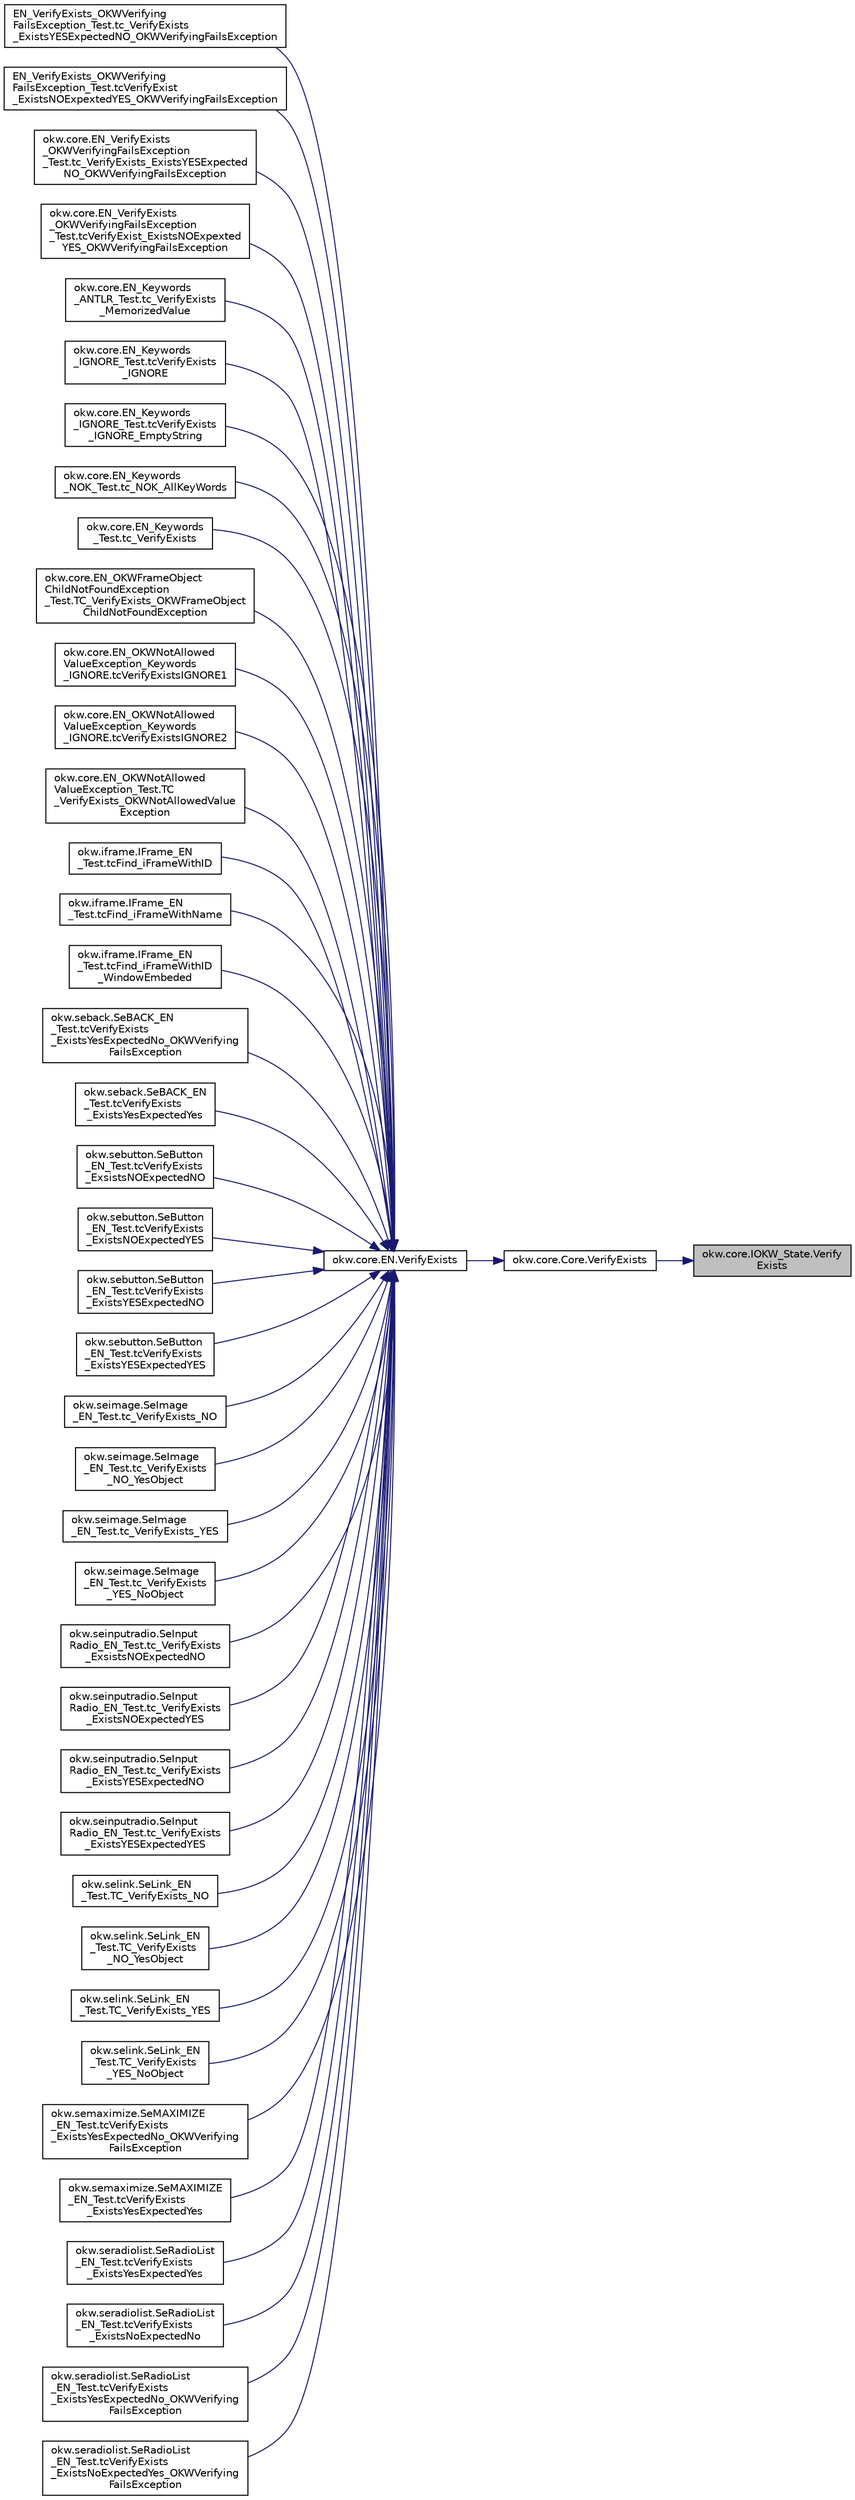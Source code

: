 digraph "okw.core.IOKW_State.VerifyExists"
{
 // INTERACTIVE_SVG=YES
 // LATEX_PDF_SIZE
  edge [fontname="Helvetica",fontsize="10",labelfontname="Helvetica",labelfontsize="10"];
  node [fontname="Helvetica",fontsize="10",shape=record];
  rankdir="RL";
  Node4204 [label="okw.core.IOKW_State.Verify\lExists",height=0.2,width=0.4,color="black", fillcolor="grey75", style="filled", fontcolor="black",tooltip="Prüft, ob das gegebene Objekt existiert."];
  Node4204 -> Node4205 [dir="back",color="midnightblue",fontsize="10",style="solid",fontname="Helvetica"];
  Node4205 [label="okw.core.Core.VerifyExists",height=0.2,width=0.4,color="black", fillcolor="white", style="filled",URL="$classokw_1_1core_1_1_core.html#a47af0e08b2bde199fc5d10dee040ac1b",tooltip="Prüft, ob das gegebene Objekt existiert."];
  Node4205 -> Node4206 [dir="back",color="midnightblue",fontsize="10",style="solid",fontname="Helvetica"];
  Node4206 [label="okw.core.EN.VerifyExists",height=0.2,width=0.4,color="black", fillcolor="white", style="filled",URL="$classokw_1_1core_1_1_e_n.html#afbdb32a44d83abbf58222e5920004f28",tooltip="Prüft, ob das gegebene Objekt existiert."];
  Node4206 -> Node4207 [dir="back",color="midnightblue",fontsize="10",style="solid",fontname="Helvetica"];
  Node4207 [label="EN_VerifyExists_OKWVerifying\lFailsException_Test.tc_VerifyExists\l_ExistsYESExpectedNO_OKWVerifyingFailsException",height=0.2,width=0.4,color="black", fillcolor="white", style="filled",URL="$class_e_n___verify_exists___o_k_w_verifying_fails_exception___test.html#ad46469e1f777969702b7b8290db96e9a",tooltip="Prüft, ob die Ausnahme OKWVerifyingFailsException bei einem Soll/Ist-Vergleich ausgelöst wird."];
  Node4206 -> Node4208 [dir="back",color="midnightblue",fontsize="10",style="solid",fontname="Helvetica"];
  Node4208 [label="EN_VerifyExists_OKWVerifying\lFailsException_Test.tcVerifyExist\l_ExistsNOExpextedYES_OKWVerifyingFailsException",height=0.2,width=0.4,color="black", fillcolor="white", style="filled",URL="$class_e_n___verify_exists___o_k_w_verifying_fails_exception___test.html#a7090140896a0e2476c8c548bfcab9da6",tooltip="Prüft, ob die Ausnahme OKWVerifyingFailsException bei einem Soll/Ist-Vergleich ausgelöst wird."];
  Node4206 -> Node4209 [dir="back",color="midnightblue",fontsize="10",style="solid",fontname="Helvetica"];
  Node4209 [label="okw.core.EN_VerifyExists\l_OKWVerifyingFailsException\l_Test.tc_VerifyExists_ExistsYESExpected\lNO_OKWVerifyingFailsException",height=0.2,width=0.4,color="black", fillcolor="white", style="filled",URL="$classokw_1_1core_1_1_e_n___verify_exists___o_k_w_verifying_fails_exception___test.html#a2130383dc3dce6634d7a3b4367575e49",tooltip="Prüft, ob die Ausnahme OKWVerifyingFailsException bei einem Soll/Ist-Vergleich ausgelöst wird."];
  Node4206 -> Node4210 [dir="back",color="midnightblue",fontsize="10",style="solid",fontname="Helvetica"];
  Node4210 [label="okw.core.EN_VerifyExists\l_OKWVerifyingFailsException\l_Test.tcVerifyExist_ExistsNOExpexted\lYES_OKWVerifyingFailsException",height=0.2,width=0.4,color="black", fillcolor="white", style="filled",URL="$classokw_1_1core_1_1_e_n___verify_exists___o_k_w_verifying_fails_exception___test.html#aa1d3eda12dec57423561de4e08b12d29",tooltip="Prüft, ob die Ausnahme OKWVerifyingFailsException bei einem Soll/Ist-Vergleich ausgelöst wird."];
  Node4206 -> Node4211 [dir="back",color="midnightblue",fontsize="10",style="solid",fontname="Helvetica"];
  Node4211 [label="okw.core.EN_Keywords\l_ANTLR_Test.tc_VerifyExists\l_MemorizedValue",height=0.2,width=0.4,color="black", fillcolor="white", style="filled",URL="$classokw_1_1core_1_1_e_n___keywords___a_n_t_l_r___test.html#abdee71d00398ea1cae2d3a41e4b424d8",tooltip=" "];
  Node4206 -> Node4212 [dir="back",color="midnightblue",fontsize="10",style="solid",fontname="Helvetica"];
  Node4212 [label="okw.core.EN_Keywords\l_IGNORE_Test.tcVerifyExists\l_IGNORE",height=0.2,width=0.4,color="black", fillcolor="white", style="filled",URL="$classokw_1_1core_1_1_e_n___keywords___i_g_n_o_r_e___test.html#ac4883de015c35ba385e9f4aabbc3ffe0",tooltip="Prüft ob das Schlüsselwort beim Sollwert \"${IGNORE}\" die Ausführung ignoriert."];
  Node4206 -> Node4213 [dir="back",color="midnightblue",fontsize="10",style="solid",fontname="Helvetica"];
  Node4213 [label="okw.core.EN_Keywords\l_IGNORE_Test.tcVerifyExists\l_IGNORE_EmptyString",height=0.2,width=0.4,color="black", fillcolor="white", style="filled",URL="$classokw_1_1core_1_1_e_n___keywords___i_g_n_o_r_e___test.html#a29de8a59f4453138c4ccecfb3e608419",tooltip="Prüft ob das Schlüsselwort beim Sollwert \"\" die Ausführung ignoriert."];
  Node4206 -> Node4214 [dir="back",color="midnightblue",fontsize="10",style="solid",fontname="Helvetica"];
  Node4214 [label="okw.core.EN_Keywords\l_NOK_Test.tc_NOK_AllKeyWords",height=0.2,width=0.4,color="black", fillcolor="white", style="filled",URL="$classokw_1_1core_1_1_e_n___keywords___n_o_k___test.html#a81a960a2341dfb0e27da7871291c84dc",tooltip="Prüft methoden aufruf für einen einfachen Click."];
  Node4206 -> Node4215 [dir="back",color="midnightblue",fontsize="10",style="solid",fontname="Helvetica"];
  Node4215 [label="okw.core.EN_Keywords\l_Test.tc_VerifyExists",height=0.2,width=0.4,color="black", fillcolor="white", style="filled",URL="$classokw_1_1core_1_1_e_n___keywords___test.html#a8a804aa475fe4e5b89887345adfdb312",tooltip="\"Normaler\" Testfall für das Schlüsselwort VerifyExists."];
  Node4206 -> Node4216 [dir="back",color="midnightblue",fontsize="10",style="solid",fontname="Helvetica"];
  Node4216 [label="okw.core.EN_OKWFrameObject\lChildNotFoundException\l_Test.TC_VerifyExists_OKWFrameObject\lChildNotFoundException",height=0.2,width=0.4,color="black", fillcolor="white", style="filled",URL="$classokw_1_1core_1_1_e_n___o_k_w_frame_object_child_not_found_exception___test.html#ad5171c21b85fa5f3c77af61d15900d48",tooltip="Prüft ob die Ausnahme OKWFrameObjectChildNotFoundException durch die LFC-VerifyExists ausgelöst wird,..."];
  Node4206 -> Node4217 [dir="back",color="midnightblue",fontsize="10",style="solid",fontname="Helvetica"];
  Node4217 [label="okw.core.EN_OKWNotAllowed\lValueException_Keywords\l_IGNORE.tcVerifyExistsIGNORE1",height=0.2,width=0.4,color="black", fillcolor="white", style="filled",URL="$classokw_1_1core_1_1_e_n___o_k_w_not_allowed_value_exception___keywords___i_g_n_o_r_e.html#ae916bd8b565e8a0dc3072aab808afff5",tooltip="Prüft ob \"${IGNORE} \" die Ausnahme okw.exceptions.OKWNotAllowedValueException auslöst."];
  Node4206 -> Node4218 [dir="back",color="midnightblue",fontsize="10",style="solid",fontname="Helvetica"];
  Node4218 [label="okw.core.EN_OKWNotAllowed\lValueException_Keywords\l_IGNORE.tcVerifyExistsIGNORE2",height=0.2,width=0.4,color="black", fillcolor="white", style="filled",URL="$classokw_1_1core_1_1_e_n___o_k_w_not_allowed_value_exception___keywords___i_g_n_o_r_e.html#a28ed22208a9ecf63b3d82cf930b33d3d",tooltip="Prüft ob \"\"${IGNORE}${TCN}\" die Ausnahme okw.exceptions.OKWNotAllowedValueException auslöst."];
  Node4206 -> Node4219 [dir="back",color="midnightblue",fontsize="10",style="solid",fontname="Helvetica"];
  Node4219 [label="okw.core.EN_OKWNotAllowed\lValueException_Test.TC\l_VerifyExists_OKWNotAllowedValue\lException",height=0.2,width=0.4,color="black", fillcolor="white", style="filled",URL="$classokw_1_1core_1_1_e_n___o_k_w_not_allowed_value_exception___test.html#ad481169293cc4f455a075acc29290bcc",tooltip="Prüft ob die Ausnahme OKWNotAllowedValueException durch die LFC-VerifyExists ausgelöst wird,..."];
  Node4206 -> Node4220 [dir="back",color="midnightblue",fontsize="10",style="solid",fontname="Helvetica"];
  Node4220 [label="okw.iframe.IFrame_EN\l_Test.tcFind_iFrameWithID",height=0.2,width=0.4,color="black", fillcolor="white", style="filled",URL="$classokw_1_1iframe_1_1_i_frame___e_n___test.html#adee33017452489e5a0ef80aaafb626cc",tooltip="Testet die Implementierung des Schlüsselwortes ClickOn( FN ) für Klasse SeBACK ."];
  Node4206 -> Node4221 [dir="back",color="midnightblue",fontsize="10",style="solid",fontname="Helvetica"];
  Node4221 [label="okw.iframe.IFrame_EN\l_Test.tcFind_iFrameWithName",height=0.2,width=0.4,color="black", fillcolor="white", style="filled",URL="$classokw_1_1iframe_1_1_i_frame___e_n___test.html#aab35fb15a8b81f6ff5ac834683b47b7d",tooltip="Testet die Implementierung des Schlüsselwortes ClickOn( FN ) für Klasse SeBACK ."];
  Node4206 -> Node4222 [dir="back",color="midnightblue",fontsize="10",style="solid",fontname="Helvetica"];
  Node4222 [label="okw.iframe.IFrame_EN\l_Test.tcFind_iFrameWithID\l_WindowEmbeded",height=0.2,width=0.4,color="black", fillcolor="white", style="filled",URL="$classokw_1_1iframe_1_1_i_frame___e_n___test.html#ade87d4affe77d15eee6cfc4300957347",tooltip="Testet die Implementierung des Schlüsselwortes ClickOn( FN ) für Klasse SeBACK ."];
  Node4206 -> Node4223 [dir="back",color="midnightblue",fontsize="10",style="solid",fontname="Helvetica"];
  Node4223 [label="okw.seback.SeBACK_EN\l_Test.tcVerifyExists\l_ExistsYesExpectedNo_OKWVerifying\lFailsException",height=0.2,width=0.4,color="black", fillcolor="white", style="filled",URL="$classokw_1_1seback_1_1_se_b_a_c_k___e_n___test.html#a5df2649fd32ac463943bb1506e227e2c",tooltip="Test des Schlüsselwortes \"VerifyExists( FN, ExpVal ) für SeBACK."];
  Node4206 -> Node4224 [dir="back",color="midnightblue",fontsize="10",style="solid",fontname="Helvetica"];
  Node4224 [label="okw.seback.SeBACK_EN\l_Test.tcVerifyExists\l_ExistsYesExpectedYes",height=0.2,width=0.4,color="black", fillcolor="white", style="filled",URL="$classokw_1_1seback_1_1_se_b_a_c_k___e_n___test.html#a269e83d8c08548f4bbf51e23b6028d2c",tooltip="Prüft ob das BACK existiert."];
  Node4206 -> Node4225 [dir="back",color="midnightblue",fontsize="10",style="solid",fontname="Helvetica"];
  Node4225 [label="okw.sebutton.SeButton\l_EN_Test.tcVerifyExists\l_ExsistsNOExpectedNO",height=0.2,width=0.4,color="black", fillcolor="white", style="filled",URL="$classokw_1_1sebutton_1_1_se_button___e_n___test.html#aaa4a805e0cc88ae11f3b3a8d7d44922e",tooltip="Test des Schlüsselwortes VerifyExists für den GUI-Adapter SeButton."];
  Node4206 -> Node4226 [dir="back",color="midnightblue",fontsize="10",style="solid",fontname="Helvetica"];
  Node4226 [label="okw.sebutton.SeButton\l_EN_Test.tcVerifyExists\l_ExistsNOExpectedYES",height=0.2,width=0.4,color="black", fillcolor="white", style="filled",URL="$classokw_1_1sebutton_1_1_se_button___e_n___test.html#a6d5129b25a5e812f2a075e28a942b1a4",tooltip="Test des Schlüsselwortes VerifyExists für den GUI-Adapter SeButton."];
  Node4206 -> Node4227 [dir="back",color="midnightblue",fontsize="10",style="solid",fontname="Helvetica"];
  Node4227 [label="okw.sebutton.SeButton\l_EN_Test.tcVerifyExists\l_ExistsYESExpectedNO",height=0.2,width=0.4,color="black", fillcolor="white", style="filled",URL="$classokw_1_1sebutton_1_1_se_button___e_n___test.html#a5d84ef91db16cfcc34e23c0b797aa7b4",tooltip="Test des Schlüsselwortes VerifyExists für den GUI-Adapter SeButton."];
  Node4206 -> Node4228 [dir="back",color="midnightblue",fontsize="10",style="solid",fontname="Helvetica"];
  Node4228 [label="okw.sebutton.SeButton\l_EN_Test.tcVerifyExists\l_ExistsYESExpectedYES",height=0.2,width=0.4,color="black", fillcolor="white", style="filled",URL="$classokw_1_1sebutton_1_1_se_button___e_n___test.html#a9d40dc1d8f9f4396f97da30c03a7989c",tooltip="Test des Schlüsselwortes VerifyExists für den GUI-Adapter SeButton."];
  Node4206 -> Node4229 [dir="back",color="midnightblue",fontsize="10",style="solid",fontname="Helvetica"];
  Node4229 [label="okw.seimage.SeImage\l_EN_Test.tc_VerifyExists_NO",height=0.2,width=0.4,color="black", fillcolor="white", style="filled",URL="$classokw_1_1seimage_1_1_se_image___e_n___test.html#a3b494e22005961bcbda462b2c50d0115",tooltip="Prüft die Methode VerifyExists."];
  Node4206 -> Node4230 [dir="back",color="midnightblue",fontsize="10",style="solid",fontname="Helvetica"];
  Node4230 [label="okw.seimage.SeImage\l_EN_Test.tc_VerifyExists\l_NO_YesObject",height=0.2,width=0.4,color="black", fillcolor="white", style="filled",URL="$classokw_1_1seimage_1_1_se_image___e_n___test.html#ada482bc1d36eb99d23ca1a878cd771e6",tooltip="Prüft die Methode VerifyExists."];
  Node4206 -> Node4231 [dir="back",color="midnightblue",fontsize="10",style="solid",fontname="Helvetica"];
  Node4231 [label="okw.seimage.SeImage\l_EN_Test.tc_VerifyExists_YES",height=0.2,width=0.4,color="black", fillcolor="white", style="filled",URL="$classokw_1_1seimage_1_1_se_image___e_n___test.html#ab4c1ea3f912cf4bba33469b085519791",tooltip="Prüft die Methode SeLink.VerifyExists."];
  Node4206 -> Node4232 [dir="back",color="midnightblue",fontsize="10",style="solid",fontname="Helvetica"];
  Node4232 [label="okw.seimage.SeImage\l_EN_Test.tc_VerifyExists\l_YES_NoObject",height=0.2,width=0.4,color="black", fillcolor="white", style="filled",URL="$classokw_1_1seimage_1_1_se_image___e_n___test.html#a55cba3946e8c40e10a00e57c0bb7ddc2",tooltip="Prüft die Methode SeLink.VerifyExists."];
  Node4206 -> Node4233 [dir="back",color="midnightblue",fontsize="10",style="solid",fontname="Helvetica"];
  Node4233 [label="okw.seinputradio.SeInput\lRadio_EN_Test.tc_VerifyExists\l_ExsistsNOExpectedNO",height=0.2,width=0.4,color="black", fillcolor="white", style="filled",URL="$classokw_1_1seinputradio_1_1_se_input_radio___e_n___test.html#aa5475cba41142db7f739f23c14966117",tooltip="Test des Schlüsselwortes VerifyExists für den GUI-Adapter SeInputRadio."];
  Node4206 -> Node4234 [dir="back",color="midnightblue",fontsize="10",style="solid",fontname="Helvetica"];
  Node4234 [label="okw.seinputradio.SeInput\lRadio_EN_Test.tc_VerifyExists\l_ExistsNOExpectedYES",height=0.2,width=0.4,color="black", fillcolor="white", style="filled",URL="$classokw_1_1seinputradio_1_1_se_input_radio___e_n___test.html#a738a4fddacd39d14e277f6784b636613",tooltip="Test des Schlüsselwortes VerifyExists für den GUI-Adapter SeInputRadio."];
  Node4206 -> Node4235 [dir="back",color="midnightblue",fontsize="10",style="solid",fontname="Helvetica"];
  Node4235 [label="okw.seinputradio.SeInput\lRadio_EN_Test.tc_VerifyExists\l_ExistsYESExpectedNO",height=0.2,width=0.4,color="black", fillcolor="white", style="filled",URL="$classokw_1_1seinputradio_1_1_se_input_radio___e_n___test.html#a5766e743da1d79bb01dcd92c113b0e65",tooltip="Test des Schlüsselwortes VerifyExists für den GUI-Adapter SeInputRadio."];
  Node4206 -> Node4236 [dir="back",color="midnightblue",fontsize="10",style="solid",fontname="Helvetica"];
  Node4236 [label="okw.seinputradio.SeInput\lRadio_EN_Test.tc_VerifyExists\l_ExistsYESExpectedYES",height=0.2,width=0.4,color="black", fillcolor="white", style="filled",URL="$classokw_1_1seinputradio_1_1_se_input_radio___e_n___test.html#a5971a1a959b01d7cc4f5837c04627a95",tooltip="Test des Schlüsselwortes VerifyExists für den GUI-Adapter SeInputRadio."];
  Node4206 -> Node4237 [dir="back",color="midnightblue",fontsize="10",style="solid",fontname="Helvetica"];
  Node4237 [label="okw.selink.SeLink_EN\l_Test.TC_VerifyExists_NO",height=0.2,width=0.4,color="black", fillcolor="white", style="filled",URL="$classokw_1_1selink_1_1_se_link___e_n___test.html#a1f9ba34f574d3479015bfbdbf403a2f1",tooltip="Prüft die Methode SeLink.MemorizeToolTip."];
  Node4206 -> Node4238 [dir="back",color="midnightblue",fontsize="10",style="solid",fontname="Helvetica"];
  Node4238 [label="okw.selink.SeLink_EN\l_Test.TC_VerifyExists\l_NO_YesObject",height=0.2,width=0.4,color="black", fillcolor="white", style="filled",URL="$classokw_1_1selink_1_1_se_link___e_n___test.html#a87d69f4e9991aee8867048cff5c2237f",tooltip="Prüft die Methode SeLink.VerifyExists."];
  Node4206 -> Node4239 [dir="back",color="midnightblue",fontsize="10",style="solid",fontname="Helvetica"];
  Node4239 [label="okw.selink.SeLink_EN\l_Test.TC_VerifyExists_YES",height=0.2,width=0.4,color="black", fillcolor="white", style="filled",URL="$classokw_1_1selink_1_1_se_link___e_n___test.html#ae4fe79696390ef18c37e71d607b9b2b7",tooltip="Prüft die Methode SeLink.VerifyExists."];
  Node4206 -> Node4240 [dir="back",color="midnightblue",fontsize="10",style="solid",fontname="Helvetica"];
  Node4240 [label="okw.selink.SeLink_EN\l_Test.TC_VerifyExists\l_YES_NoObject",height=0.2,width=0.4,color="black", fillcolor="white", style="filled",URL="$classokw_1_1selink_1_1_se_link___e_n___test.html#a1c9488cb6742bd4d0bff328ab53da5ed",tooltip="Prüft die Methode SeLink.VerifyExists."];
  Node4206 -> Node4241 [dir="back",color="midnightblue",fontsize="10",style="solid",fontname="Helvetica"];
  Node4241 [label="okw.semaximize.SeMAXIMIZE\l_EN_Test.tcVerifyExists\l_ExistsYesExpectedNo_OKWVerifying\lFailsException",height=0.2,width=0.4,color="black", fillcolor="white", style="filled",URL="$classokw_1_1semaximize_1_1_se_m_a_x_i_m_i_z_e___e_n___test.html#aad760aca4188f5c299b7a2cc31208183",tooltip="Test des Schlüsselwortes \"VerifyExists( FN, ExpVal ) für SeMAXIMIZE."];
  Node4206 -> Node4242 [dir="back",color="midnightblue",fontsize="10",style="solid",fontname="Helvetica"];
  Node4242 [label="okw.semaximize.SeMAXIMIZE\l_EN_Test.tcVerifyExists\l_ExistsYesExpectedYes",height=0.2,width=0.4,color="black", fillcolor="white", style="filled",URL="$classokw_1_1semaximize_1_1_se_m_a_x_i_m_i_z_e___e_n___test.html#a05b617b85466003cdde7e2623d4e3c12",tooltip="Prüft ob das MAXIMIZE existiert."];
  Node4206 -> Node4243 [dir="back",color="midnightblue",fontsize="10",style="solid",fontname="Helvetica"];
  Node4243 [label="okw.seradiolist.SeRadioList\l_EN_Test.tcVerifyExists\l_ExistsYesExpectedYes",height=0.2,width=0.4,color="black", fillcolor="white", style="filled",URL="$classokw_1_1seradiolist_1_1_se_radio_list___e_n___test.html#a66f27a337a453951070fed7f115fd3f8",tooltip="Prüft die Methode SeRadioList.VerifyExists."];
  Node4206 -> Node4244 [dir="back",color="midnightblue",fontsize="10",style="solid",fontname="Helvetica"];
  Node4244 [label="okw.seradiolist.SeRadioList\l_EN_Test.tcVerifyExists\l_ExistsNoExpectedNo",height=0.2,width=0.4,color="black", fillcolor="white", style="filled",URL="$classokw_1_1seradiolist_1_1_se_radio_list___e_n___test.html#aa3995d3b2569ad0077fa7eafb9bde0e6",tooltip="Prüft die Methode SeRadioList.VerifyExists."];
  Node4206 -> Node4245 [dir="back",color="midnightblue",fontsize="10",style="solid",fontname="Helvetica"];
  Node4245 [label="okw.seradiolist.SeRadioList\l_EN_Test.tcVerifyExists\l_ExistsYesExpectedNo_OKWVerifying\lFailsException",height=0.2,width=0.4,color="black", fillcolor="white", style="filled",URL="$classokw_1_1seradiolist_1_1_se_radio_list___e_n___test.html#af0583eb105fdc8cfd3285491df43d3d3",tooltip="Prüft die Methode SeRadioList.VerifyExists."];
  Node4206 -> Node4246 [dir="back",color="midnightblue",fontsize="10",style="solid",fontname="Helvetica"];
  Node4246 [label="okw.seradiolist.SeRadioList\l_EN_Test.tcVerifyExists\l_ExistsNoExpectedYes_OKWVerifying\lFailsException",height=0.2,width=0.4,color="black", fillcolor="white", style="filled",URL="$classokw_1_1seradiolist_1_1_se_radio_list___e_n___test.html#a9ba7c20d9dabffef65485d3db791421d",tooltip="Prüft die Methode SeRadioList.VerifyExists."];
}
